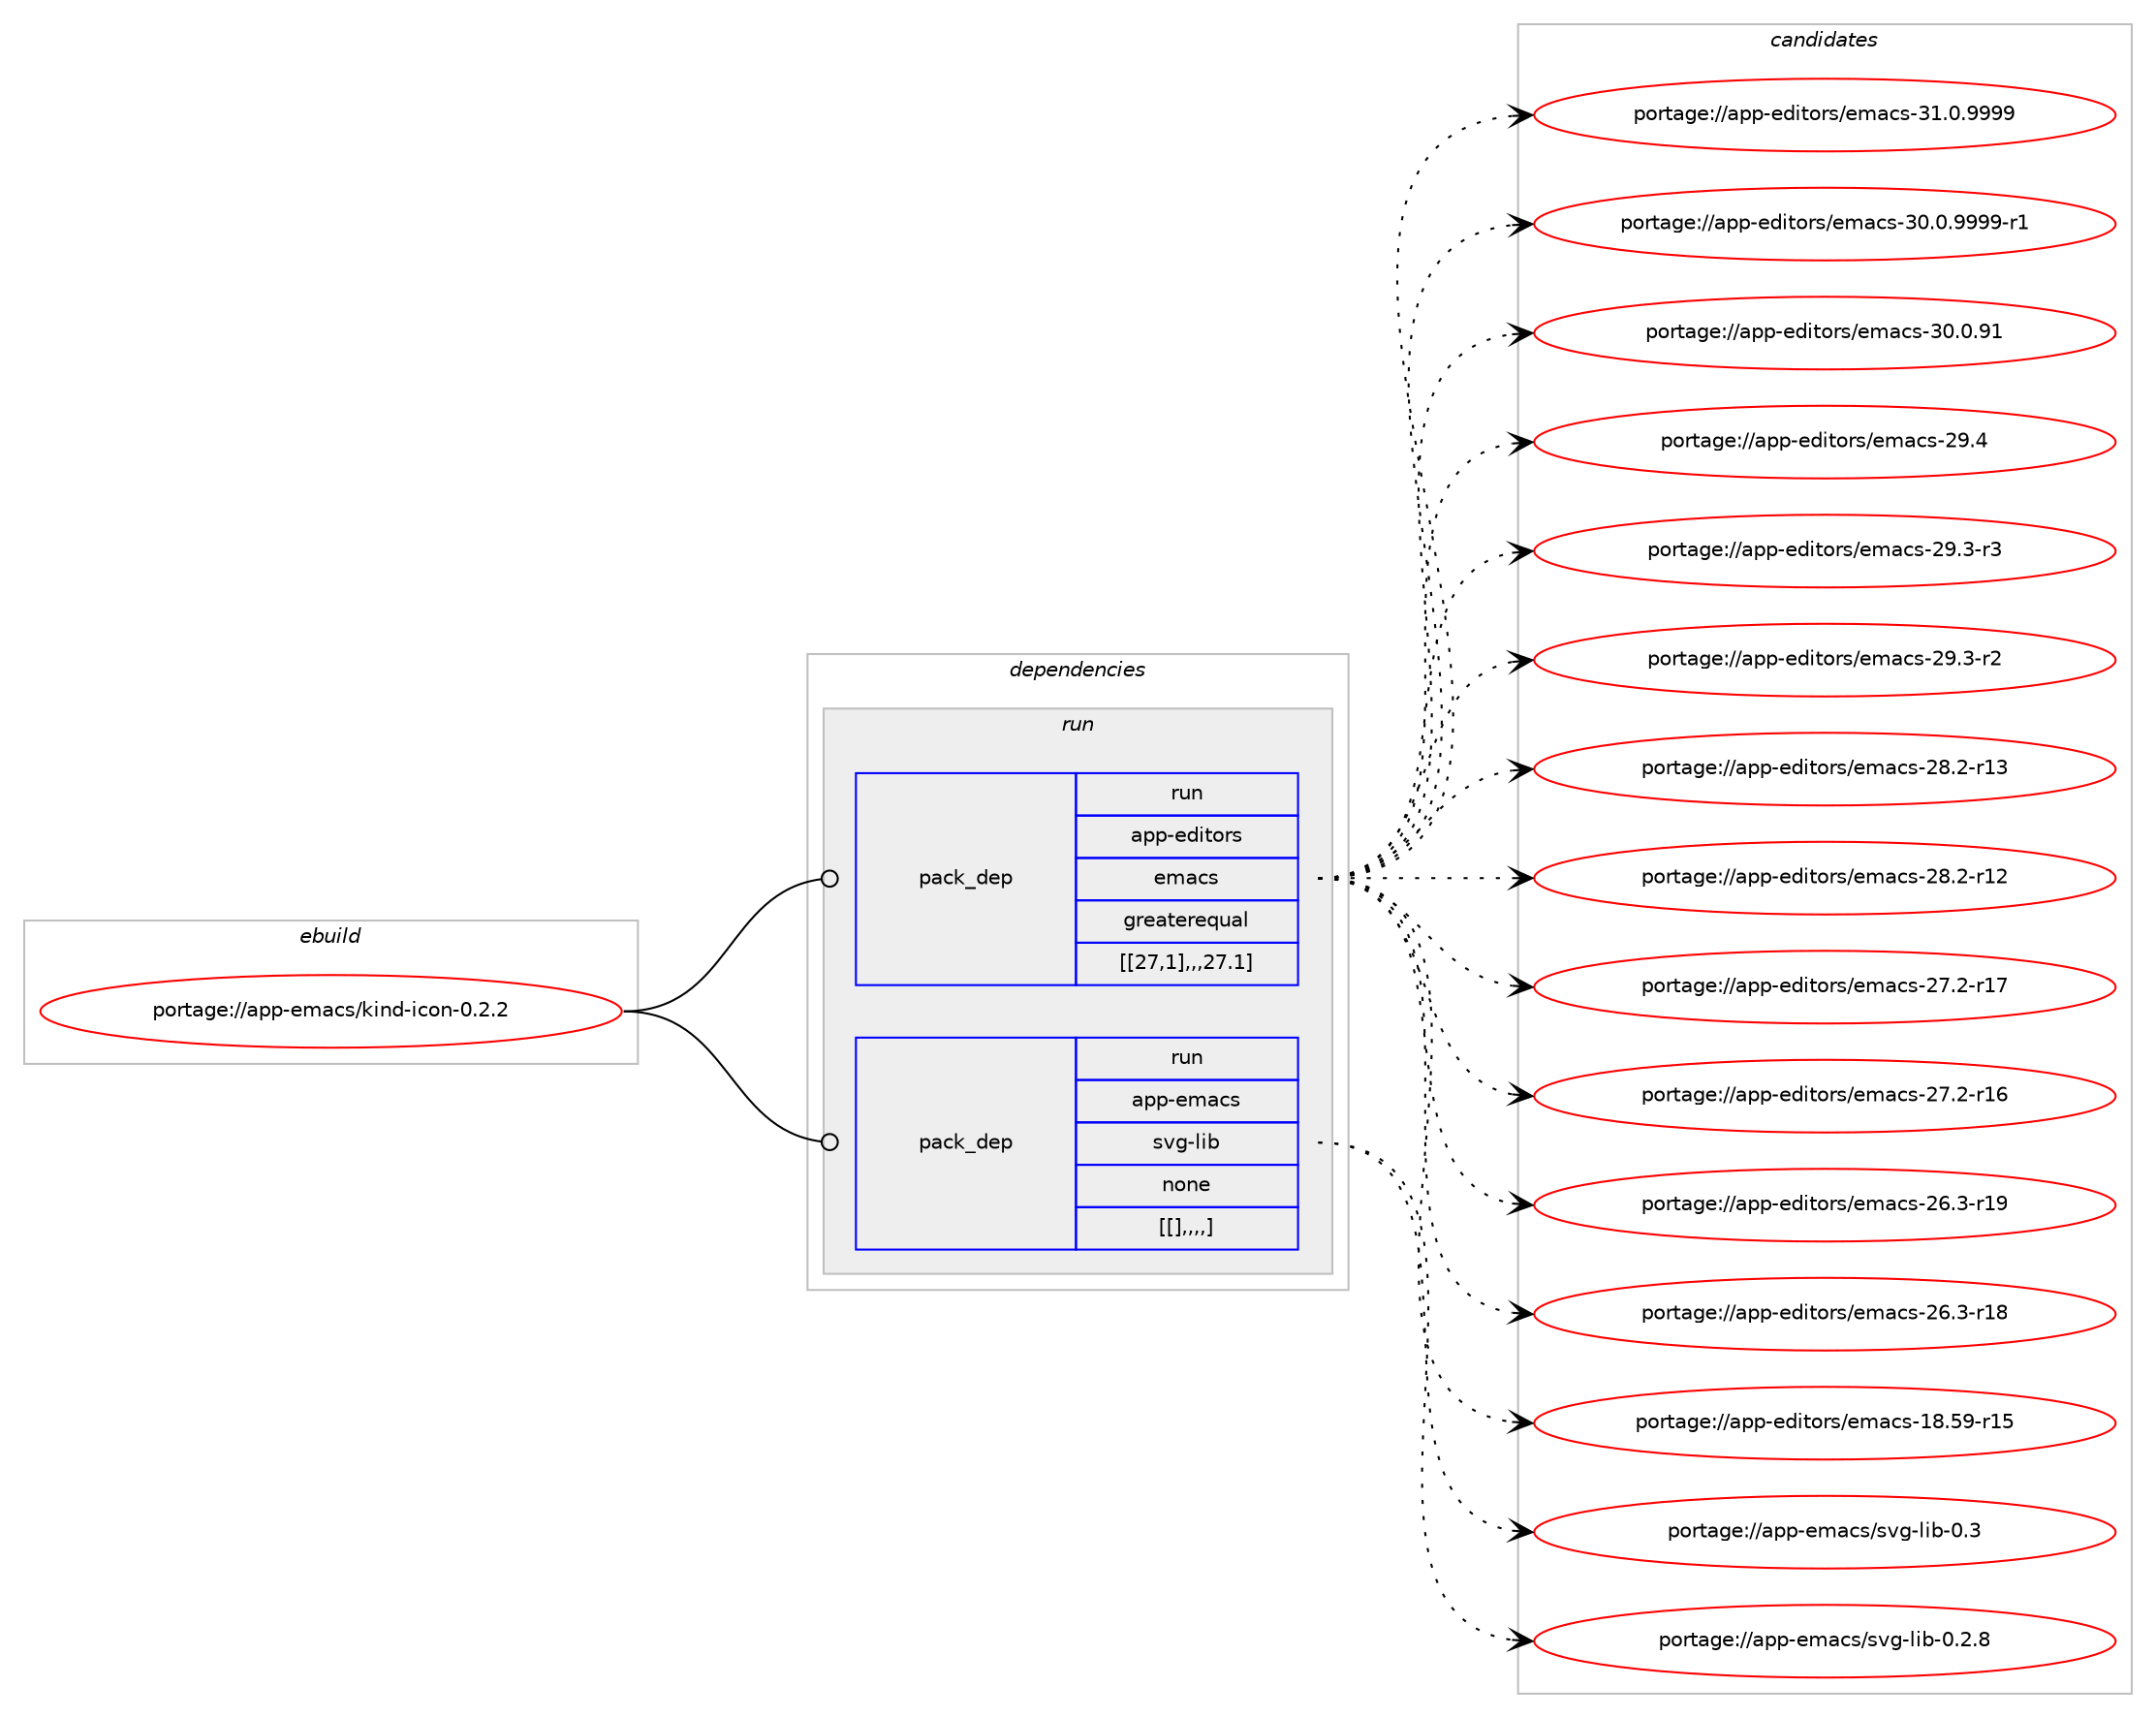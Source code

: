 digraph prolog {

# *************
# Graph options
# *************

newrank=true;
concentrate=true;
compound=true;
graph [rankdir=LR,fontname=Helvetica,fontsize=10,ranksep=1.5];#, ranksep=2.5, nodesep=0.2];
edge  [arrowhead=vee];
node  [fontname=Helvetica,fontsize=10];

# **********
# The ebuild
# **********

subgraph cluster_leftcol {
color=gray;
label=<<i>ebuild</i>>;
id [label="portage://app-emacs/kind-icon-0.2.2", color=red, width=4, href="../app-emacs/kind-icon-0.2.2.svg"];
}

# ****************
# The dependencies
# ****************

subgraph cluster_midcol {
color=gray;
label=<<i>dependencies</i>>;
subgraph cluster_compile {
fillcolor="#eeeeee";
style=filled;
label=<<i>compile</i>>;
}
subgraph cluster_compileandrun {
fillcolor="#eeeeee";
style=filled;
label=<<i>compile and run</i>>;
}
subgraph cluster_run {
fillcolor="#eeeeee";
style=filled;
label=<<i>run</i>>;
subgraph pack16729 {
dependency23286 [label=<<TABLE BORDER="0" CELLBORDER="1" CELLSPACING="0" CELLPADDING="4" WIDTH="220"><TR><TD ROWSPAN="6" CELLPADDING="30">pack_dep</TD></TR><TR><TD WIDTH="110">run</TD></TR><TR><TD>app-editors</TD></TR><TR><TD>emacs</TD></TR><TR><TD>greaterequal</TD></TR><TR><TD>[[27,1],,,27.1]</TD></TR></TABLE>>, shape=none, color=blue];
}
id:e -> dependency23286:w [weight=20,style="solid",arrowhead="odot"];
subgraph pack16730 {
dependency23287 [label=<<TABLE BORDER="0" CELLBORDER="1" CELLSPACING="0" CELLPADDING="4" WIDTH="220"><TR><TD ROWSPAN="6" CELLPADDING="30">pack_dep</TD></TR><TR><TD WIDTH="110">run</TD></TR><TR><TD>app-emacs</TD></TR><TR><TD>svg-lib</TD></TR><TR><TD>none</TD></TR><TR><TD>[[],,,,]</TD></TR></TABLE>>, shape=none, color=blue];
}
id:e -> dependency23287:w [weight=20,style="solid",arrowhead="odot"];
}
}

# **************
# The candidates
# **************

subgraph cluster_choices {
rank=same;
color=gray;
label=<<i>candidates</i>>;

subgraph choice16729 {
color=black;
nodesep=1;
choice971121124510110010511611111411547101109979911545514946484657575757 [label="portage://app-editors/emacs-31.0.9999", color=red, width=4,href="../app-editors/emacs-31.0.9999.svg"];
choice9711211245101100105116111114115471011099799115455148464846575757574511449 [label="portage://app-editors/emacs-30.0.9999-r1", color=red, width=4,href="../app-editors/emacs-30.0.9999-r1.svg"];
choice97112112451011001051161111141154710110997991154551484648465749 [label="portage://app-editors/emacs-30.0.91", color=red, width=4,href="../app-editors/emacs-30.0.91.svg"];
choice97112112451011001051161111141154710110997991154550574652 [label="portage://app-editors/emacs-29.4", color=red, width=4,href="../app-editors/emacs-29.4.svg"];
choice971121124510110010511611111411547101109979911545505746514511451 [label="portage://app-editors/emacs-29.3-r3", color=red, width=4,href="../app-editors/emacs-29.3-r3.svg"];
choice971121124510110010511611111411547101109979911545505746514511450 [label="portage://app-editors/emacs-29.3-r2", color=red, width=4,href="../app-editors/emacs-29.3-r2.svg"];
choice97112112451011001051161111141154710110997991154550564650451144951 [label="portage://app-editors/emacs-28.2-r13", color=red, width=4,href="../app-editors/emacs-28.2-r13.svg"];
choice97112112451011001051161111141154710110997991154550564650451144950 [label="portage://app-editors/emacs-28.2-r12", color=red, width=4,href="../app-editors/emacs-28.2-r12.svg"];
choice97112112451011001051161111141154710110997991154550554650451144955 [label="portage://app-editors/emacs-27.2-r17", color=red, width=4,href="../app-editors/emacs-27.2-r17.svg"];
choice97112112451011001051161111141154710110997991154550554650451144954 [label="portage://app-editors/emacs-27.2-r16", color=red, width=4,href="../app-editors/emacs-27.2-r16.svg"];
choice97112112451011001051161111141154710110997991154550544651451144957 [label="portage://app-editors/emacs-26.3-r19", color=red, width=4,href="../app-editors/emacs-26.3-r19.svg"];
choice97112112451011001051161111141154710110997991154550544651451144956 [label="portage://app-editors/emacs-26.3-r18", color=red, width=4,href="../app-editors/emacs-26.3-r18.svg"];
choice9711211245101100105116111114115471011099799115454956465357451144953 [label="portage://app-editors/emacs-18.59-r15", color=red, width=4,href="../app-editors/emacs-18.59-r15.svg"];
dependency23286:e -> choice971121124510110010511611111411547101109979911545514946484657575757:w [style=dotted,weight="100"];
dependency23286:e -> choice9711211245101100105116111114115471011099799115455148464846575757574511449:w [style=dotted,weight="100"];
dependency23286:e -> choice97112112451011001051161111141154710110997991154551484648465749:w [style=dotted,weight="100"];
dependency23286:e -> choice97112112451011001051161111141154710110997991154550574652:w [style=dotted,weight="100"];
dependency23286:e -> choice971121124510110010511611111411547101109979911545505746514511451:w [style=dotted,weight="100"];
dependency23286:e -> choice971121124510110010511611111411547101109979911545505746514511450:w [style=dotted,weight="100"];
dependency23286:e -> choice97112112451011001051161111141154710110997991154550564650451144951:w [style=dotted,weight="100"];
dependency23286:e -> choice97112112451011001051161111141154710110997991154550564650451144950:w [style=dotted,weight="100"];
dependency23286:e -> choice97112112451011001051161111141154710110997991154550554650451144955:w [style=dotted,weight="100"];
dependency23286:e -> choice97112112451011001051161111141154710110997991154550554650451144954:w [style=dotted,weight="100"];
dependency23286:e -> choice97112112451011001051161111141154710110997991154550544651451144957:w [style=dotted,weight="100"];
dependency23286:e -> choice97112112451011001051161111141154710110997991154550544651451144956:w [style=dotted,weight="100"];
dependency23286:e -> choice9711211245101100105116111114115471011099799115454956465357451144953:w [style=dotted,weight="100"];
}
subgraph choice16730 {
color=black;
nodesep=1;
choice9711211245101109979911547115118103451081059845484651 [label="portage://app-emacs/svg-lib-0.3", color=red, width=4,href="../app-emacs/svg-lib-0.3.svg"];
choice97112112451011099799115471151181034510810598454846504656 [label="portage://app-emacs/svg-lib-0.2.8", color=red, width=4,href="../app-emacs/svg-lib-0.2.8.svg"];
dependency23287:e -> choice9711211245101109979911547115118103451081059845484651:w [style=dotted,weight="100"];
dependency23287:e -> choice97112112451011099799115471151181034510810598454846504656:w [style=dotted,weight="100"];
}
}

}
